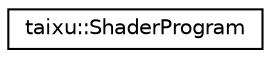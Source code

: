 digraph "Graphical Class Hierarchy"
{
 // LATEX_PDF_SIZE
  edge [fontname="Helvetica",fontsize="10",labelfontname="Helvetica",labelfontsize="10"];
  node [fontname="Helvetica",fontsize="10",shape=record];
  rankdir="LR";
  Node0 [label="taixu::ShaderProgram",height=0.2,width=0.4,color="black", fillcolor="white", style="filled",URL="$classtaixu_1_1ShaderProgram.html",tooltip=" "];
}
